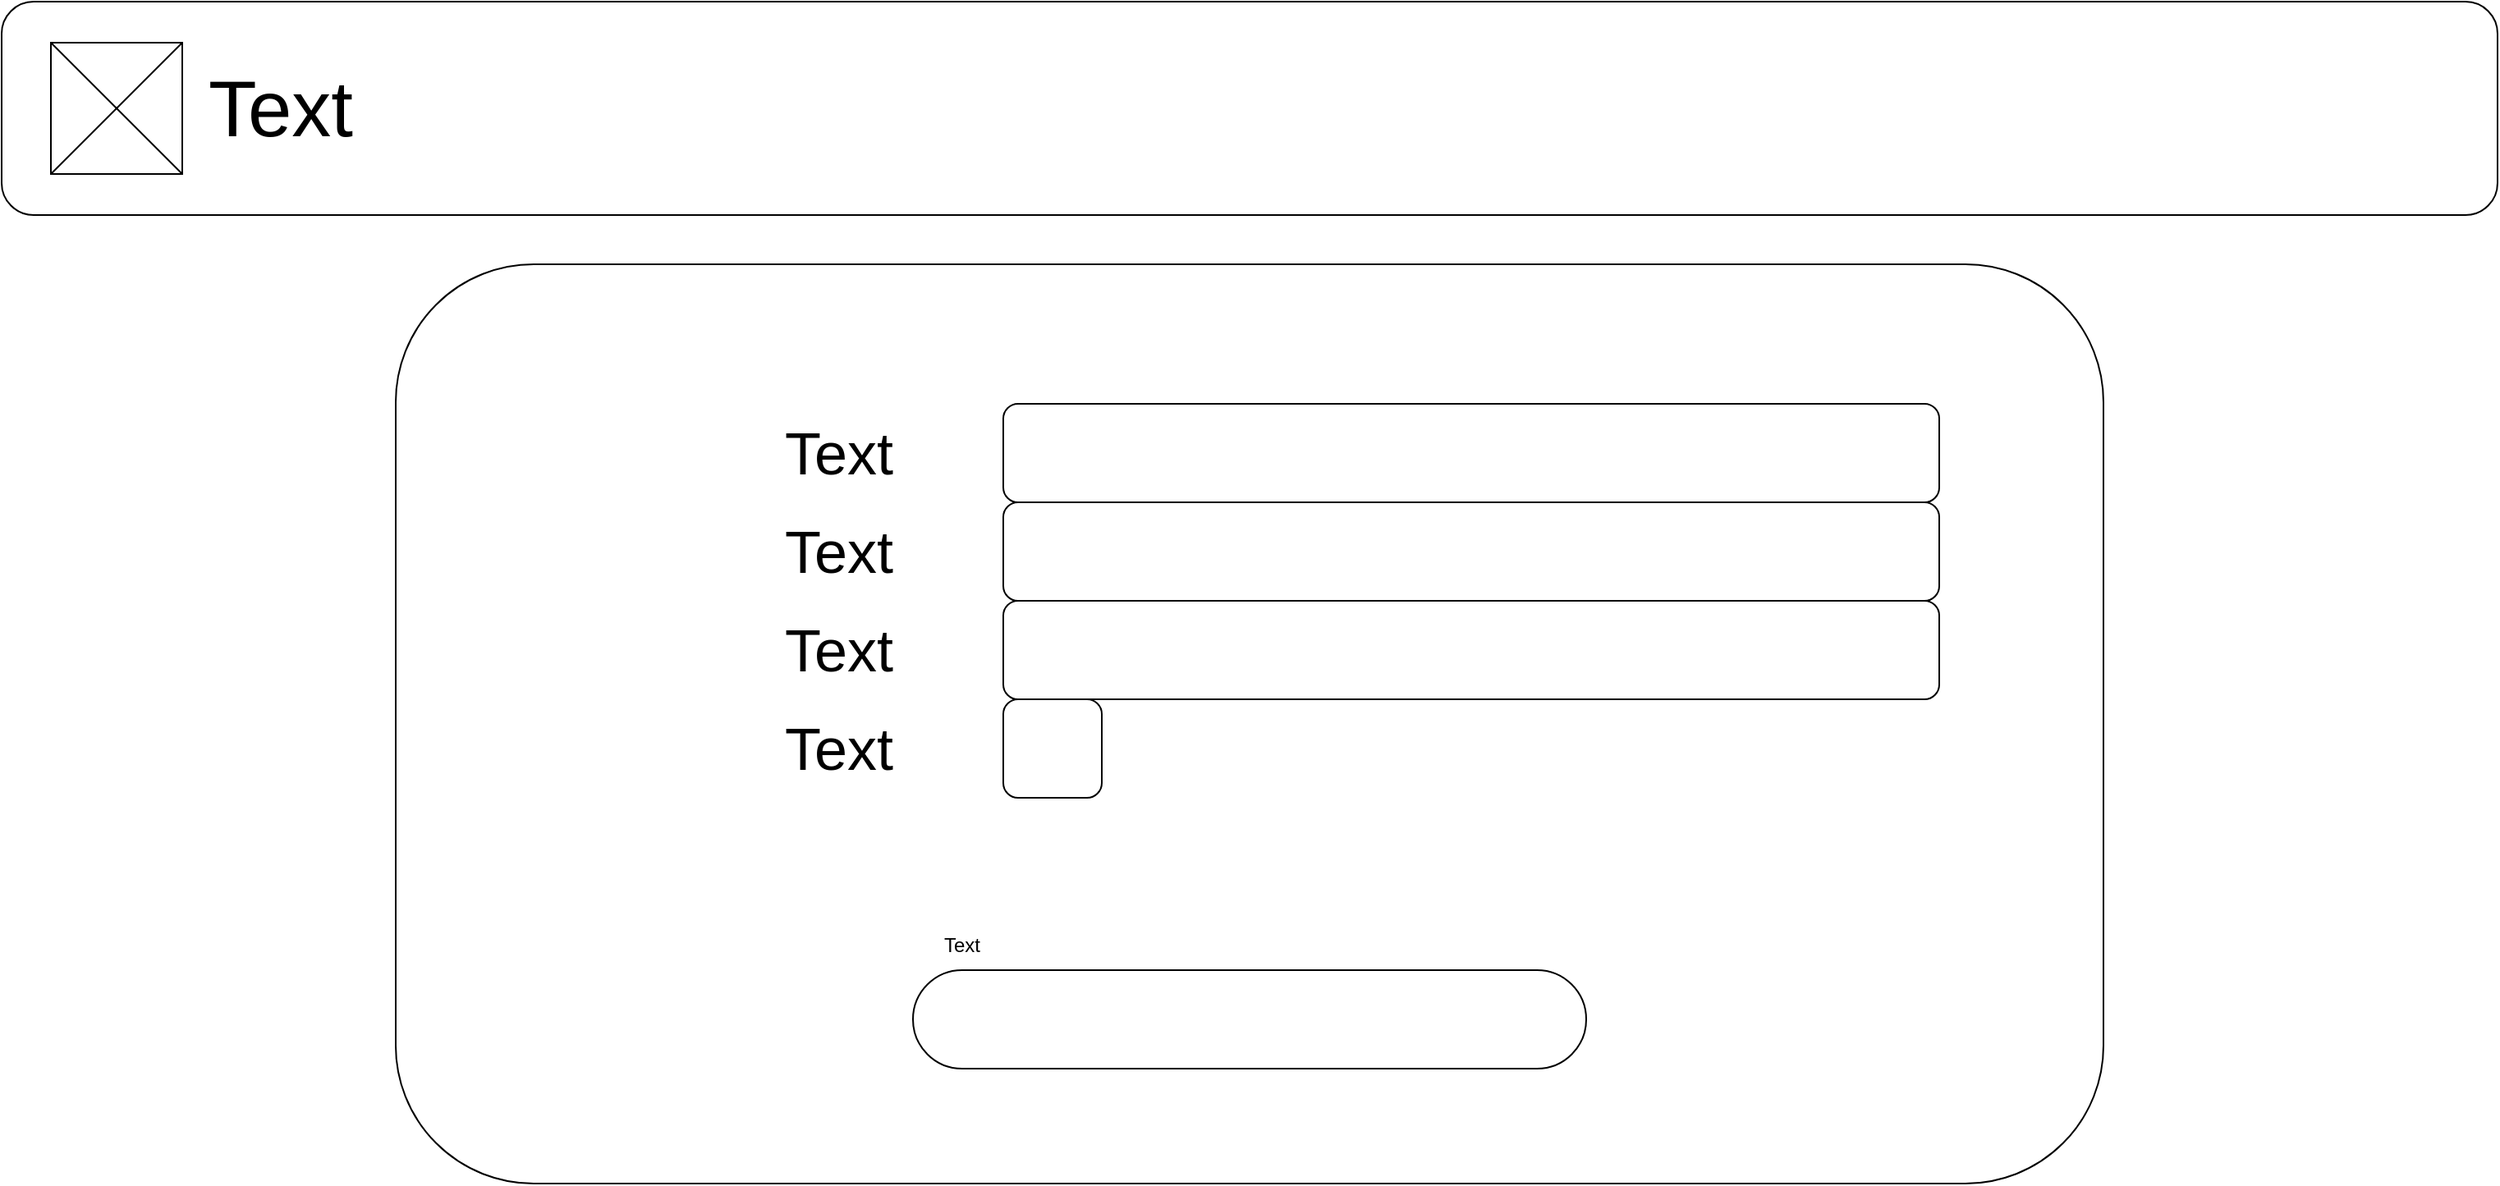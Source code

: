 <mxfile version="24.7.17">
  <diagram name="Page-1" id="jQNx7RGsrZUIjm46Ge99">
    <mxGraphModel dx="2552" dy="1308" grid="1" gridSize="10" guides="1" tooltips="1" connect="1" arrows="1" fold="1" page="1" pageScale="1" pageWidth="1600" pageHeight="900" math="0" shadow="0">
      <root>
        <mxCell id="0" />
        <mxCell id="1" parent="0" />
        <mxCell id="-LDN6dIt5EzkJQRvpiWm-1" value="" style="rounded=1;whiteSpace=wrap;html=1;" vertex="1" parent="1">
          <mxGeometry x="40" y="40" width="1520" height="130" as="geometry" />
        </mxCell>
        <mxCell id="-LDN6dIt5EzkJQRvpiWm-2" value="" style="whiteSpace=wrap;html=1;aspect=fixed;" vertex="1" parent="1">
          <mxGeometry x="70" y="65" width="80" height="80" as="geometry" />
        </mxCell>
        <mxCell id="-LDN6dIt5EzkJQRvpiWm-3" value="" style="endArrow=none;html=1;rounded=0;entryX=1;entryY=0;entryDx=0;entryDy=0;exitX=0;exitY=1;exitDx=0;exitDy=0;" edge="1" source="-LDN6dIt5EzkJQRvpiWm-2" target="-LDN6dIt5EzkJQRvpiWm-2" parent="1">
          <mxGeometry width="50" height="50" relative="1" as="geometry">
            <mxPoint x="90" y="145" as="sourcePoint" />
            <mxPoint x="140" y="95" as="targetPoint" />
          </mxGeometry>
        </mxCell>
        <mxCell id="-LDN6dIt5EzkJQRvpiWm-4" value="" style="endArrow=none;html=1;rounded=0;entryX=1;entryY=1;entryDx=0;entryDy=0;exitX=0;exitY=0;exitDx=0;exitDy=0;" edge="1" source="-LDN6dIt5EzkJQRvpiWm-2" target="-LDN6dIt5EzkJQRvpiWm-2" parent="1">
          <mxGeometry width="50" height="50" relative="1" as="geometry">
            <mxPoint x="210" y="165" as="sourcePoint" />
            <mxPoint x="260" y="115" as="targetPoint" />
          </mxGeometry>
        </mxCell>
        <mxCell id="-LDN6dIt5EzkJQRvpiWm-5" value="&lt;font style=&quot;font-size: 48px;&quot;&gt;Text&lt;/font&gt;" style="text;html=1;align=center;verticalAlign=middle;whiteSpace=wrap;rounded=0;" vertex="1" parent="1">
          <mxGeometry x="180" y="90" width="60" height="30" as="geometry" />
        </mxCell>
        <mxCell id="-LDN6dIt5EzkJQRvpiWm-6" value="" style="rounded=1;whiteSpace=wrap;html=1;" vertex="1" parent="1">
          <mxGeometry x="280" y="200" width="1040" height="560" as="geometry" />
        </mxCell>
        <mxCell id="-LDN6dIt5EzkJQRvpiWm-7" value="&lt;span style=&quot;font-size: 36px;&quot;&gt;Text&lt;/span&gt;" style="text;html=1;align=center;verticalAlign=middle;whiteSpace=wrap;rounded=0;" vertex="1" parent="1">
          <mxGeometry x="520" y="300" width="60" height="30" as="geometry" />
        </mxCell>
        <mxCell id="-LDN6dIt5EzkJQRvpiWm-8" value="&lt;span style=&quot;font-size: 36px;&quot;&gt;Text&lt;/span&gt;" style="text;html=1;align=center;verticalAlign=middle;whiteSpace=wrap;rounded=0;" vertex="1" parent="1">
          <mxGeometry x="520" y="360" width="60" height="30" as="geometry" />
        </mxCell>
        <mxCell id="-LDN6dIt5EzkJQRvpiWm-9" value="&lt;span style=&quot;font-size: 36px;&quot;&gt;Text&lt;/span&gt;" style="text;html=1;align=center;verticalAlign=middle;whiteSpace=wrap;rounded=0;" vertex="1" parent="1">
          <mxGeometry x="520" y="420" width="60" height="30" as="geometry" />
        </mxCell>
        <mxCell id="-LDN6dIt5EzkJQRvpiWm-10" value="&lt;span style=&quot;font-size: 36px;&quot;&gt;Text&lt;/span&gt;" style="text;html=1;align=center;verticalAlign=middle;whiteSpace=wrap;rounded=0;" vertex="1" parent="1">
          <mxGeometry x="520" y="480" width="60" height="30" as="geometry" />
        </mxCell>
        <mxCell id="-LDN6dIt5EzkJQRvpiWm-11" value="" style="rounded=1;whiteSpace=wrap;html=1;" vertex="1" parent="1">
          <mxGeometry x="650" y="285" width="570" height="60" as="geometry" />
        </mxCell>
        <mxCell id="-LDN6dIt5EzkJQRvpiWm-12" value="" style="rounded=1;whiteSpace=wrap;html=1;" vertex="1" parent="1">
          <mxGeometry x="650" y="345" width="570" height="60" as="geometry" />
        </mxCell>
        <mxCell id="-LDN6dIt5EzkJQRvpiWm-13" value="" style="rounded=1;whiteSpace=wrap;html=1;" vertex="1" parent="1">
          <mxGeometry x="650" y="405" width="570" height="60" as="geometry" />
        </mxCell>
        <mxCell id="-LDN6dIt5EzkJQRvpiWm-14" value="" style="rounded=1;whiteSpace=wrap;html=1;" vertex="1" parent="1">
          <mxGeometry x="650" y="465" width="60" height="60" as="geometry" />
        </mxCell>
        <mxCell id="-LDN6dIt5EzkJQRvpiWm-15" value="" style="rounded=1;whiteSpace=wrap;html=1;arcSize=50;" vertex="1" parent="1">
          <mxGeometry x="595" y="630" width="410" height="60" as="geometry" />
        </mxCell>
        <mxCell id="-LDN6dIt5EzkJQRvpiWm-16" value="Text" style="text;html=1;align=center;verticalAlign=middle;whiteSpace=wrap;rounded=0;" vertex="1" parent="1">
          <mxGeometry x="595" y="600" width="60" height="30" as="geometry" />
        </mxCell>
      </root>
    </mxGraphModel>
  </diagram>
</mxfile>
